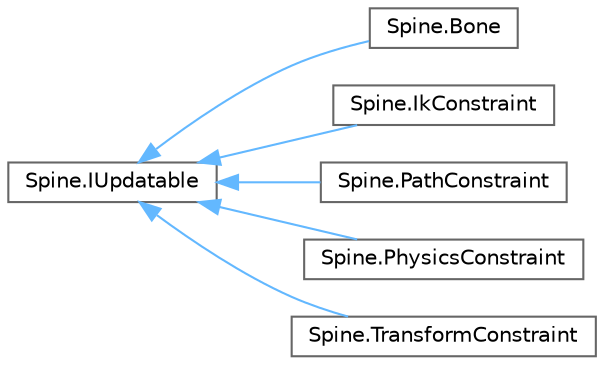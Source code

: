 digraph "类继承关系图"
{
 // LATEX_PDF_SIZE
  bgcolor="transparent";
  edge [fontname=Helvetica,fontsize=10,labelfontname=Helvetica,labelfontsize=10];
  node [fontname=Helvetica,fontsize=10,shape=box,height=0.2,width=0.4];
  rankdir="LR";
  Node0 [id="Node000000",label="Spine.IUpdatable",height=0.2,width=0.4,color="grey40", fillcolor="white", style="filled",URL="$interface_spine_1_1_i_updatable.html",tooltip="The interface for items updated by Skeleton.UpdateWorldTransform(Physics)."];
  Node0 -> Node1 [id="edge6161_Node000000_Node000001",dir="back",color="steelblue1",style="solid",tooltip=" "];
  Node1 [id="Node000001",label="Spine.Bone",height=0.2,width=0.4,color="grey40", fillcolor="white", style="filled",URL="$class_spine_1_1_bone.html",tooltip="Stores a bone's current pose."];
  Node0 -> Node2 [id="edge6162_Node000000_Node000002",dir="back",color="steelblue1",style="solid",tooltip=" "];
  Node2 [id="Node000002",label="Spine.IkConstraint",height=0.2,width=0.4,color="grey40", fillcolor="white", style="filled",URL="$class_spine_1_1_ik_constraint.html",tooltip=" "];
  Node0 -> Node3 [id="edge6163_Node000000_Node000003",dir="back",color="steelblue1",style="solid",tooltip=" "];
  Node3 [id="Node000003",label="Spine.PathConstraint",height=0.2,width=0.4,color="grey40", fillcolor="white", style="filled",URL="$class_spine_1_1_path_constraint.html",tooltip=" "];
  Node0 -> Node4 [id="edge6164_Node000000_Node000004",dir="back",color="steelblue1",style="solid",tooltip=" "];
  Node4 [id="Node000004",label="Spine.PhysicsConstraint",height=0.2,width=0.4,color="grey40", fillcolor="white", style="filled",URL="$class_spine_1_1_physics_constraint.html",tooltip="Stores the current pose for a physics constraint. A physics constraint applies physics to bones."];
  Node0 -> Node5 [id="edge6165_Node000000_Node000005",dir="back",color="steelblue1",style="solid",tooltip=" "];
  Node5 [id="Node000005",label="Spine.TransformConstraint",height=0.2,width=0.4,color="grey40", fillcolor="white", style="filled",URL="$class_spine_1_1_transform_constraint.html",tooltip=" "];
}
